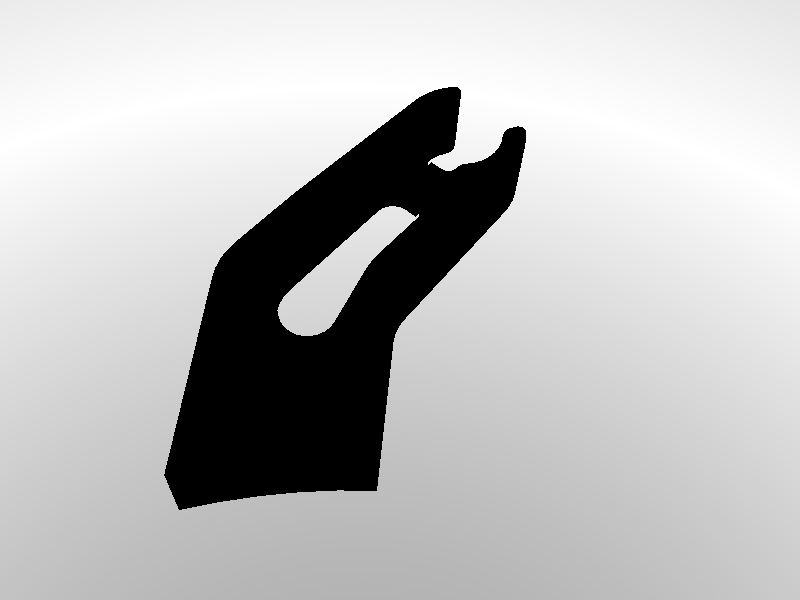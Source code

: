     // Persistence of Vision Ray Tracer Scene Description File
    // for FreeCAD (http://www.freecadweb.org)

    #version 3.6;

    #include "colors.inc"
    #include "metals.inc"
    #include "rad_def.inc"

    global_settings {
        radiosity {
            Rad_Settings(Radiosity_Normal,off,off)
        }
    }

    #default {finish{ambient 0}}

    sky_sphere {
        pigment {
            gradient y
            color_map {
                [0.0  color LightGray]
                [0.3  color White]
                [0.7  color LightGray]
            }
        }
    }

    // Standard finish
    #declare StdFinish = finish { crand 0.01 diffuse 0.8 };

// declares position and view direction

// Generated by FreeCAD (http://www.freecadweb.org/)
#declare cam_location =  <77.3777,167.425,-120.382>;
#declare cam_look_at  = <13.9361,6.92717,-36.4044>;
#declare cam_sky      = <-0.556112,0.547151,0.625592>;
#declare cam_angle    = 45; 
camera {
  location  cam_location
  look_at   cam_look_at
  sky       cam_sky
  angle     cam_angle 
  right x*800/600
}
// Written by FreeCAD http://www.freecadweb.org/
// face number1 +++++++++++++++++++++++++++++++++++++++++++++++++++++++++++++++++++++
#declare Pov_Body1 = mesh2{
  vertex_vectors {
    4,
    <-15,0,-36.1034>,
    <-15,16,-36.1034>,
    <-15,16,-52.3034>,
    <-15,0,-52.3034>,
  }
  normal_vectors {
    4,
    <-1,-0,-0>,
    <-1,-0,-0>,
    <-1,-0,-0>,
    <-1,-0,-0>,
  }
  face_indices {
    2,
    <0,1,3>,
    <1,2,3>,
  }
} // end of Face1

// face number2 +++++++++++++++++++++++++++++++++++++++++++++++++++++++++++++++++++++
#declare Pov_Body2 = mesh2{
  vertex_vectors {
    4,
    <-15,0,-36.1034>,
    <-15,16,-36.1034>,
    <-13.4881,16,0.576563>,
    <-13.4881,0,0.576563>,
  }
  normal_vectors {
    4,
    <-0.999152,0,0.0411831>,
    <-0.999152,0,0.0411831>,
    <-0.999152,0,0.0411831>,
    <-0.999152,0,0.0411831>,
  }
  face_indices {
    2,
    <3,1,0>,
    <3,2,1>,
  }
} // end of Face2

// face number3 +++++++++++++++++++++++++++++++++++++++++++++++++++++++++++++++++++++
#declare Pov_Body3 = mesh2{
  vertex_vectors {
    12,
    <-9.88898,0,9.38451>,
    <-9.88898,16,9.38451>,
    <-11.0866,16,7.85817>,
    <-12.0617,16,6.18092>,
    <-12.7956,16,4.38498>,
    <-13.2741,16,2.50482>,
    <-13.4881,16,0.576563>,
    <-13.4881,0,0.576563>,
    <-11.0866,0,7.85817>,
    <-12.0617,0,6.18092>,
    <-12.7956,0,4.38498>,
    <-13.2741,0,2.50482>,
  }
  normal_vectors {
    12,
    <-0.74207,-0,0.670322>,
    <-0.74207,-0,0.670322>,
    <-0.827614,-0,0.561298>,
    <-0.897264,-0,0.441495>,
    <-0.949683,-0,0.313213>,
    <-0.983864,-0,0.178916>,
    <-0.999152,-0,0.0411831>,
    <-0.999152,-0,0.0411831>,
    <-0.827614,-0,0.561298>,
    <-0.897264,-0,0.441495>,
    <-0.949683,-0,0.313213>,
    <-0.983864,-0,0.178916>,
  }
  face_indices {
    10,
    <0,1,8>,
    <1,2,8>,
    <2,3,9>,
    <8,2,9>,
    <3,4,10>,
    <9,3,10>,
    <4,5,11>,
    <10,4,11>,
    <5,6,7>,
    <11,5,7>,
  }
} // end of Face3

// face number4 +++++++++++++++++++++++++++++++++++++++++++++++++++++++++++++++++++++
#declare Pov_Body4 = mesh2{
  vertex_vectors {
    18,
    <-7.47684,0,9.12903>,
    <-7.47684,16,9.12903>,
    <-7.68761,16,9.41134>,
    <-7.95841,16,9.63671>,
    <-8.27431,16,9.79269>,
    <-8.61789,16,9.87069>,
    <-8.97017,16,9.86639>,
    <-9.31174,16,9.78005>,
    <-9.62375,16,9.61641>,
    <-9.88898,16,9.38451>,
    <-9.88898,0,9.38451>,
    <-7.68761,0,9.41134>,
    <-7.95841,0,9.63671>,
    <-8.27431,0,9.79269>,
    <-8.61789,0,9.87069>,
    <-8.97017,0,9.86639>,
    <-9.31174,0,9.78005>,
    <-9.62375,0,9.61641>,
  }
  normal_vectors {
    18,
    <0.866025,-0,0.5>,
    <0.866025,-0,0.5>,
    <0.725513,-0,0.688209>,
    <0.544976,-0,0.838452>,
    <0.334374,-0,0.942441>,
    <0.105327,-0,0.994438>,
    <-0.129532,-0,0.991575>,
    <-0.357244,-0,0.934011>,
    <-0.565248,-0,0.824921>,
    <-0.74207,-0,0.670322>,
    <-0.74207,-0,0.670322>,
    <0.725513,-0,0.688209>,
    <0.544976,-0,0.838452>,
    <0.334374,-0,0.942441>,
    <0.105327,-0,0.994438>,
    <-0.129532,-0,0.991575>,
    <-0.357244,-0,0.934011>,
    <-0.565248,-0,0.824921>,
  }
  face_indices {
    16,
    <0,1,11>,
    <1,2,11>,
    <2,3,12>,
    <11,2,12>,
    <3,4,13>,
    <12,3,13>,
    <4,5,14>,
    <13,4,14>,
    <5,6,15>,
    <6,7,15>,
    <14,5,15>,
    <15,7,16>,
    <7,8,17>,
    <8,9,17>,
    <16,7,17>,
    <17,9,10>,
  }
} // end of Face4

// face number5 +++++++++++++++++++++++++++++++++++++++++++++++++++++++++++++++++++++
#declare Pov_Body5 = mesh2{
  vertex_vectors {
    4,
    <-7.47684,0,9.12903>,
    <-7.47684,16,9.12903>,
    <-6.90192,16,8.13325>,
    <-6.90192,0,8.13325>,
  }
  normal_vectors {
    4,
    <0.866025,0,0.5>,
    <0.866025,0,0.5>,
    <0.866025,0,0.5>,
    <0.866025,0,0.5>,
  }
  face_indices {
    2,
    <3,1,0>,
    <3,2,1>,
  }
} // end of Face5

// face number6 +++++++++++++++++++++++++++++++++++++++++++++++++++++++++++++++++++++
#declare Pov_Body6 = mesh2{
  vertex_vectors {
    12,
    <-7,0,4.97494>,
    <-7,16,4.97494>,
    <-6.69638,16,5.56568>,
    <-6.53018,16,6.20876>,
    <-6.50957,16,6.87265>,
    <-6.63554,16,7.5248>,
    <-6.90192,16,8.13325>,
    <-6.90192,0,8.13325>,
    <-6.69638,0,5.56568>,
    <-6.53018,0,6.20876>,
    <-6.50957,0,6.87265>,
    <-6.63554,0,7.5248>,
  }
  normal_vectors {
    12,
    <0.833333,-0,-0.552771>,
    <0.833333,-0,-0.552771>,
    <0.934541,-0,-0.355855>,
    <0.989939,-0,-0.141495>,
    <0.996811,-0,0.0798>,
    <0.95482,-0,0.297184>,
    <0.866025,-0,0.5>,
    <0.866025,-0,0.5>,
    <0.934541,-0,-0.355855>,
    <0.989939,-0,-0.141495>,
    <0.996811,-0,0.0798>,
    <0.95482,-0,0.297184>,
  }
  face_indices {
    10,
    <0,1,8>,
    <1,2,8>,
    <2,3,9>,
    <8,2,9>,
    <3,4,10>,
    <9,3,10>,
    <4,5,11>,
    <10,4,11>,
    <5,6,7>,
    <11,5,7>,
  }
} // end of Face6

// face number7 +++++++++++++++++++++++++++++++++++++++++++++++++++++++++++++++++++++
#declare Pov_Body7 = mesh2{
  vertex_vectors {
    16,
    <-7,0,4.97494>,
    <-7,16,4.97494>,
    <-7.81421,16,3.44585>,
    <-8.32038,16,1.7891>,
    <-8.49976,16,0.0660629>,
    <-8.34569,16,-1.65942>,
    <-7.8639,16,-3.32343>,
    <-7.07223,16,-4.8643>,
    <-6,16,-6.22495>,
    <-6,0,-6.22495>,
    <-7.81421,0,3.44585>,
    <-8.32038,0,1.7891>,
    <-8.49976,0,0.0660629>,
    <-8.34569,0,-1.65942>,
    <-7.8639,0,-3.32343>,
    <-7.07223,0,-4.8643>,
  }
  normal_vectors {
    16,
    <0.833333,0,-0.552771>,
    <0.833333,0,-0.552771>,
    <0.923801,0,-0.382873>,
    <0.980042,0,-0.198789>,
    <0.999973,0,-0.00734032>,
    <0.982855,-0,0.18438>,
    <0.929322,-0,0.36927>,
    <0.841358,-0,0.540478>,
    <0.722222,-0,0.691661>,
    <0.722222,-0,0.691661>,
    <0.923801,0,-0.382873>,
    <0.980042,0,-0.198789>,
    <0.999973,0,-0.00734032>,
    <0.982855,-0,0.18438>,
    <0.929322,-0,0.36927>,
    <0.841358,-0,0.540478>,
  }
  face_indices {
    14,
    <10,1,0>,
    <10,2,1>,
    <11,3,2>,
    <11,2,10>,
    <12,4,3>,
    <12,3,11>,
    <13,5,4>,
    <13,4,12>,
    <14,6,5>,
    <14,5,13>,
    <15,7,6>,
    <15,6,14>,
    <9,8,7>,
    <9,7,15>,
  }
} // end of Face7

// face number8 +++++++++++++++++++++++++++++++++++++++++++++++++++++++++++++++++++++
#declare Pov_Body8 = mesh2{
  vertex_vectors {
    10,
    <-5.16667,0,-8.29993>,
    <-5.16667,16,-8.29993>,
    <-5.22119,16,-7.73057>,
    <-5.38278,16,-7.1819>,
    <-5.64557,16,-6.67387>,
    <-6,16,-6.22495>,
    <-6,0,-6.22495>,
    <-5.22119,0,-7.73057>,
    <-5.38278,0,-7.1819>,
    <-5.64557,0,-6.67387>,
  }
  normal_vectors {
    10,
    <1,-0,-1.22736e-07>,
    <1,-0,-1.22736e-07>,
    <0.981825,-0,0.189788>,
    <0.927961,-0,0.372678>,
    <0.840365,-0,0.542021>,
    <0.722222,-0,0.691661>,
    <0.722222,-0,0.691661>,
    <0.981825,-0,0.189788>,
    <0.927961,-0,0.372678>,
    <0.840365,-0,0.542021>,
  }
  face_indices {
    8,
    <0,1,7>,
    <1,2,7>,
    <2,3,8>,
    <7,2,8>,
    <3,4,9>,
    <8,3,9>,
    <4,5,6>,
    <9,4,6>,
  }
} // end of Face8

// face number9 +++++++++++++++++++++++++++++++++++++++++++++++++++++++++++++++++++++
#declare Pov_Body9 = mesh2{
  vertex_vectors {
    4,
    <-5.16667,0,-8.29993>,
    <-5.16667,16,-8.29993>,
    <-5.16667,16,-8.79993>,
    <-5.16667,0,-8.79993>,
  }
  normal_vectors {
    4,
    <1,0,0>,
    <1,0,0>,
    <1,0,0>,
    <1,0,0>,
  }
  face_indices {
    2,
    <3,1,0>,
    <3,2,1>,
  }
} // end of Face9

// face number10 +++++++++++++++++++++++++++++++++++++++++++++++++++++++++++++++++++++
#declare Pov_Body10 = mesh2{
  vertex_vectors {
    16,
    <-5.16667,0,-8.79993>,
    <-5.16667,16,-8.79993>,
    <-5.11652,16,-9.24498>,
    <-4.9686,16,-9.6677>,
    <-4.73033,16,-10.0469>,
    <-4.41365,16,-10.3636>,
    <-4.03443,16,-10.6019>,
    <-3.61171,16,-10.7498>,
    <-3.16667,16,-10.7999>,
    <-3.16667,0,-10.7999>,
    <-5.11652,0,-9.24498>,
    <-4.9686,0,-9.6677>,
    <-4.73033,0,-10.0469>,
    <-4.41365,0,-10.3636>,
    <-4.03443,0,-10.6019>,
    <-3.61171,0,-10.7498>,
  }
  normal_vectors {
    16,
    <1,-0,1.84103e-07>,
    <1,-0,1.84103e-07>,
    <0.974928,-0,0.222521>,
    <0.900969,-0,0.433884>,
    <0.781832,-0,0.62349>,
    <0.62349,-0,0.781831>,
    <0.433884,-0,0.900969>,
    <0.222521,-0,0.974928>,
    <3.97364e-08,-0,1>,
    <3.97364e-08,-0,1>,
    <0.974928,-0,0.222521>,
    <0.900969,-0,0.433884>,
    <0.781832,-0,0.62349>,
    <0.62349,-0,0.781831>,
    <0.433884,-0,0.900969>,
    <0.222521,-0,0.974928>,
  }
  face_indices {
    14,
    <10,1,0>,
    <10,2,1>,
    <11,3,2>,
    <11,2,10>,
    <12,4,3>,
    <12,5,4>,
    <12,3,11>,
    <13,5,12>,
    <14,6,5>,
    <14,5,13>,
    <15,7,6>,
    <15,8,7>,
    <15,6,14>,
    <9,8,15>,
  }
} // end of Face10

// face number11 +++++++++++++++++++++++++++++++++++++++++++++++++++++++++++++++++++++
#declare Pov_Body11 = mesh2{
  vertex_vectors {
    4,
    <-3.16667,0,-10.7999>,
    <-3.16667,16,-10.7999>,
    <-0.4,16,-10.7999>,
    <-0.4,0,-10.7999>,
  }
  normal_vectors {
    4,
    <-0,0,1>,
    <-0,0,1>,
    <-0,0,1>,
    <-0,0,1>,
  }
  face_indices {
    2,
    <0,2,1>,
    <3,2,0>,
  }
} // end of Face11

// face number12 +++++++++++++++++++++++++++++++++++++++++++++++++++++++++++++++++++++
#declare Pov_Body12 = mesh2{
  vertex_vectors {
    4,
    <-0.4,0,-10.7999>,
    <-0.4,16,-10.7999>,
    <-0.4,16,-13.7999>,
    <-0.4,0,-13.7999>,
  }
  normal_vectors {
    4,
    <1,0,0>,
    <1,0,0>,
    <1,0,0>,
    <1,0,0>,
  }
  face_indices {
    2,
    <3,1,0>,
    <3,2,1>,
  }
} // end of Face12

// face number13 +++++++++++++++++++++++++++++++++++++++++++++++++++++++++++++++++++++
#declare Pov_Body13 = mesh2{
  vertex_vectors {
    4,
    <-3.16667,0,-13.7999>,
    <-3.16667,16,-13.7999>,
    <-0.4,16,-13.7999>,
    <-0.4,0,-13.7999>,
  }
  normal_vectors {
    4,
    <0,-0,-1>,
    <0,-0,-1>,
    <0,-0,-1>,
    <0,-0,-1>,
  }
  face_indices {
    2,
    <1,2,0>,
    <0,2,3>,
  }
} // end of Face13

// face number14 +++++++++++++++++++++++++++++++++++++++++++++++++++++++++++++++++++++
#declare Pov_Body14 = mesh2{
  vertex_vectors {
    16,
    <-3.16667,0,-13.7999>,
    <-3.16667,16,-13.7999>,
    <-4.13092,16,-13.9086>,
    <-5.04683,16,-14.2291>,
    <-5.86846,16,-14.7453>,
    <-6.5546,16,-15.4315>,
    <-7.07087,16,-16.2531>,
    <-7.39135,16,-17.169>,
    <-7.5,16,-18.1333>,
    <-7.5,0,-18.1333>,
    <-4.13092,0,-13.9086>,
    <-5.04683,0,-14.2291>,
    <-5.86846,0,-14.7453>,
    <-6.5546,0,-15.4315>,
    <-7.07087,0,-16.2531>,
    <-7.39135,0,-17.169>,
  }
  normal_vectors {
    16,
    <1.83399e-08,0,-1>,
    <1.83399e-08,0,-1>,
    <0.222521,0,-0.974928>,
    <0.433884,0,-0.900969>,
    <0.62349,0,-0.781831>,
    <0.781832,0,-0.62349>,
    <0.900969,0,-0.433884>,
    <0.974928,0,-0.222521>,
    <1,-0,1.16113e-08>,
    <1,-0,1.16113e-08>,
    <0.222521,0,-0.974928>,
    <0.433884,0,-0.900969>,
    <0.62349,0,-0.781831>,
    <0.781832,0,-0.62349>,
    <0.900969,0,-0.433884>,
    <0.974928,0,-0.222521>,
  }
  face_indices {
    14,
    <10,1,0>,
    <10,2,1>,
    <11,3,2>,
    <11,2,10>,
    <12,4,3>,
    <12,3,11>,
    <13,5,4>,
    <13,4,12>,
    <14,6,5>,
    <14,5,13>,
    <15,7,6>,
    <15,6,14>,
    <9,8,7>,
    <9,7,15>,
  }
} // end of Face14

// face number15 +++++++++++++++++++++++++++++++++++++++++++++++++++++++++++++++++++++
#declare Pov_Body15 = mesh2{
  vertex_vectors {
    4,
    <-7.5,0,-18.1333>,
    <-7.5,16,-18.1333>,
    <-7.5,16,-46.09>,
    <-7.5,0,-46.09>,
  }
  normal_vectors {
    4,
    <1,0,0>,
    <1,0,0>,
    <1,0,0>,
    <1,0,0>,
  }
  face_indices {
    2,
    <3,1,0>,
    <3,2,1>,
  }
} // end of Face15

// face number16 +++++++++++++++++++++++++++++++++++++++++++++++++++++++++++++++++++++
#declare Pov_Body16 = mesh2{
  vertex_vectors {
    12,
    <-7.5,0,-46.09>,
    <-7.5,16,-46.09>,
    <-7.31963,16,-47.9808>,
    <-6.78503,16,-49.8033>,
    <-5.91548,16,-51.4919>,
    <-4.74235,16,-52.9856>,
    <-3.30796,16,-54.2305>,
    <-3.30796,0,-54.2305>,
    <-7.31963,0,-47.9808>,
    <-6.78503,0,-49.8033>,
    <-5.91548,0,-51.4919>,
    <-4.74235,0,-52.9856>,
  }
  normal_vectors {
    12,
    <1,0,-9.01796e-09>,
    <1,0,-9.01796e-09>,
    <0.981963,-0,0.189073>,
    <0.928503,-0,0.371325>,
    <0.841548,-0,0.540182>,
    <0.724235,-0,0.689553>,
    <0.580796,-0,0.814049>,
    <0.580796,-0,0.814049>,
    <0.981963,-0,0.189073>,
    <0.928503,-0,0.371325>,
    <0.841548,-0,0.540182>,
    <0.724235,-0,0.689553>,
  }
  face_indices {
    10,
    <8,1,0>,
    <8,2,1>,
    <9,3,2>,
    <9,2,8>,
    <10,4,3>,
    <10,3,9>,
    <11,5,4>,
    <11,4,10>,
    <7,6,5>,
    <7,5,11>,
  }
} // end of Face16

// face number17 +++++++++++++++++++++++++++++++++++++++++++++++++++++++++++++++++++++
#declare Pov_Body17 = mesh2{
  vertex_vectors {
    4,
    <-3.30796,0,-54.2305>,
    <-3.30796,16,-54.2305>,
    <3.10866,16,-58.8086>,
    <3.10866,0,-58.8086>,
  }
  normal_vectors {
    4,
    <0.580796,0,0.814049>,
    <0.580796,0,0.814049>,
    <0.580796,0,0.814049>,
    <0.580796,0,0.814049>,
  }
  face_indices {
    2,
    <3,1,0>,
    <3,2,1>,
  }
} // end of Face17

// face number18 +++++++++++++++++++++++++++++++++++++++++++++++++++++++++++++++++++++
#declare Pov_Body18 = mesh2{
  vertex_vectors {
    22,
    <3.10866,0,-58.8086>,
    <3.10866,16,-58.8086>,
    <4.29575,16,-59.4519>,
    <5.60381,16,-59.7867>,
    <6.95401,16,-59.7926>,
    <8.26498,16,-59.4695>,
    <9.45771,16,-58.8366>,
    <10.4603,16,-57.9323>,
    <11.2124,16,-56.8109>,
    <11.6686,16,-55.5401>,
    <11.8014,16,-54.1964>,
    <11.6028,16,-52.8609>,
    <11.6028,0,-52.8609>,
    <4.29575,0,-59.4519>,
    <5.60381,0,-59.7867>,
    <6.95401,0,-59.7926>,
    <8.26498,0,-59.4695>,
    <9.45771,0,-58.8366>,
    <10.4603,0,-57.9323>,
    <11.2124,0,-56.8109>,
    <11.6686,0,-55.5401>,
    <11.8014,0,-54.1964>,
  }
  normal_vectors {
    22,
    <0.580796,-0,0.814049>,
    <0.580796,-0,0.814049>,
    <0.364962,-0,0.931022>,
    <0.127133,-0,0.991886>,
    <-0.118358,0,0.992971>,
    <-0.356717,0,0.934213>,
    <-0.573576,0,0.819152>,
    <-0.755868,0,0.654723>,
    <-0.892606,0,0.450837>,
    <-0.97555,0,0.219779>,
    <-0.999699,0,-0.0245236>,
    <-0.9636,0,-0.267349>,
    <-0.9636,0,-0.267349>,
    <0.364962,-0,0.931022>,
    <0.127133,-0,0.991886>,
    <-0.118358,0,0.992971>,
    <-0.356717,0,0.934213>,
    <-0.573576,0,0.819152>,
    <-0.755868,0,0.654723>,
    <-0.892606,0,0.450837>,
    <-0.97555,0,0.219779>,
    <-0.999699,0,-0.0245236>,
  }
  face_indices {
    20,
    <0,2,1>,
    <13,2,0>,
    <14,3,2>,
    <14,2,13>,
    <15,4,3>,
    <15,5,4>,
    <15,3,14>,
    <16,6,5>,
    <16,5,15>,
    <17,7,6>,
    <17,6,16>,
    <18,7,17>,
    <19,8,7>,
    <19,9,8>,
    <19,7,18>,
    <20,9,19>,
    <21,10,9>,
    <21,11,10>,
    <21,9,20>,
    <12,11,21>,
  }
} // end of Face18

// face number19 +++++++++++++++++++++++++++++++++++++++++++++++++++++++++++++++++++++
#declare Pov_Body19 = mesh2{
  vertex_vectors {
    4,
    <8.13669,0,-40.3679>,
    <8.13669,16,-40.3679>,
    <11.6028,16,-52.8609>,
    <11.6028,0,-52.8609>,
  }
  normal_vectors {
    4,
    <-0.9636,-0,-0.267349>,
    <-0.9636,-0,-0.267349>,
    <-0.9636,-0,-0.267349>,
    <-0.9636,-0,-0.267349>,
  }
  face_indices {
    2,
    <0,1,3>,
    <1,2,3>,
  }
} // end of Face19

// face number20 +++++++++++++++++++++++++++++++++++++++++++++++++++++++++++++++++++++
#declare Pov_Body20 = mesh2{
  vertex_vectors {
    8,
    <7.5,0,-35.6916>,
    <7.5,16,-35.6916>,
    <7.57113,16,-37.2674>,
    <7.78394,16,-38.8304>,
    <8.13669,16,-40.3679>,
    <8.13669,0,-40.3679>,
    <7.57113,0,-37.2674>,
    <7.78394,0,-38.8304>,
  }
  normal_vectors {
    8,
    <-1,0,-8.80313e-08>,
    <-1,0,-8.80313e-08>,
    <-0.995934,0,-0.0900911>,
    <-0.983767,0,-0.17945>,
    <-0.9636,0,-0.267349>,
    <-0.9636,0,-0.267349>,
    <-0.995934,0,-0.0900911>,
    <-0.983767,0,-0.17945>,
  }
  face_indices {
    6,
    <0,1,6>,
    <1,2,6>,
    <2,3,7>,
    <6,2,7>,
    <3,4,5>,
    <7,3,5>,
  }
} // end of Face20

// face number21 +++++++++++++++++++++++++++++++++++++++++++++++++++++++++++++++++++++
#declare Pov_Body21 = mesh2{
  vertex_vectors {
    4,
    <7.5,0,-35.6916>,
    <7.5,16,-35.6916>,
    <7.5,16,-18.1333>,
    <7.5,0,-18.1333>,
  }
  normal_vectors {
    4,
    <-1,0,0>,
    <-1,0,0>,
    <-1,0,0>,
    <-1,0,0>,
  }
  face_indices {
    2,
    <3,1,0>,
    <3,2,1>,
  }
} // end of Face21

// face number22 +++++++++++++++++++++++++++++++++++++++++++++++++++++++++++++++++++++
#declare Pov_Body22 = mesh2{
  vertex_vectors {
    16,
    <7.5,0,-18.1333>,
    <7.5,16,-18.1333>,
    <7.39135,16,-17.169>,
    <7.07087,16,-16.2531>,
    <6.5546,16,-15.4315>,
    <5.86846,16,-14.7453>,
    <5.04683,16,-14.2291>,
    <4.13092,16,-13.9086>,
    <3.16667,16,-13.7999>,
    <3.16667,0,-13.7999>,
    <7.39135,0,-17.169>,
    <7.07087,0,-16.2531>,
    <6.5546,0,-15.4315>,
    <5.86846,0,-14.7453>,
    <5.04683,0,-14.2291>,
    <4.13092,0,-13.9086>,
  }
  normal_vectors {
    16,
    <-1,0,1.16113e-08>,
    <-1,0,1.16113e-08>,
    <-0.974928,0,-0.222521>,
    <-0.900969,0,-0.433884>,
    <-0.781832,0,-0.62349>,
    <-0.62349,0,-0.781831>,
    <-0.433884,0,-0.900969>,
    <-0.222521,0,-0.974928>,
    <-1.83399e-08,0,-1>,
    <-1.83399e-08,0,-1>,
    <-0.974928,0,-0.222521>,
    <-0.900969,0,-0.433884>,
    <-0.781832,0,-0.62349>,
    <-0.62349,0,-0.781831>,
    <-0.433884,0,-0.900969>,
    <-0.222521,0,-0.974928>,
  }
  face_indices {
    14,
    <10,1,0>,
    <10,2,1>,
    <11,3,2>,
    <11,2,10>,
    <12,4,3>,
    <12,3,11>,
    <13,5,4>,
    <13,4,12>,
    <14,6,5>,
    <14,5,13>,
    <15,7,6>,
    <15,6,14>,
    <9,8,7>,
    <9,7,15>,
  }
} // end of Face22

// face number23 +++++++++++++++++++++++++++++++++++++++++++++++++++++++++++++++++++++
#declare Pov_Body23 = mesh2{
  vertex_vectors {
    4,
    <0.4,0,-13.7999>,
    <0.4,16,-13.7999>,
    <3.16667,16,-13.7999>,
    <3.16667,0,-13.7999>,
  }
  normal_vectors {
    4,
    <0,-0,-1>,
    <0,-0,-1>,
    <0,-0,-1>,
    <0,-0,-1>,
  }
  face_indices {
    2,
    <1,2,0>,
    <0,2,3>,
  }
} // end of Face23

// face number24 +++++++++++++++++++++++++++++++++++++++++++++++++++++++++++++++++++++
#declare Pov_Body24 = mesh2{
  vertex_vectors {
    4,
    <0.4,0,-10.7999>,
    <0.4,16,-10.7999>,
    <0.4,16,-13.7999>,
    <0.4,0,-13.7999>,
  }
  normal_vectors {
    4,
    <-1,-0,-0>,
    <-1,-0,-0>,
    <-1,-0,-0>,
    <-1,-0,-0>,
  }
  face_indices {
    2,
    <0,1,3>,
    <1,2,3>,
  }
} // end of Face24

// face number25 +++++++++++++++++++++++++++++++++++++++++++++++++++++++++++++++++++++
#declare Pov_Body25 = mesh2{
  vertex_vectors {
    4,
    <0.4,0,-10.7999>,
    <0.4,16,-10.7999>,
    <3.16667,16,-10.7999>,
    <3.16667,0,-10.7999>,
  }
  normal_vectors {
    4,
    <-0,0,1>,
    <-0,0,1>,
    <-0,0,1>,
    <-0,0,1>,
  }
  face_indices {
    2,
    <0,2,1>,
    <3,2,0>,
  }
} // end of Face25

// face number26 +++++++++++++++++++++++++++++++++++++++++++++++++++++++++++++++++++++
#declare Pov_Body26 = mesh2{
  vertex_vectors {
    16,
    <3.16667,0,-10.7999>,
    <3.16667,16,-10.7999>,
    <3.61171,16,-10.7498>,
    <4.03443,16,-10.6019>,
    <4.41365,16,-10.3636>,
    <4.73033,16,-10.0469>,
    <4.9686,16,-9.6677>,
    <5.11652,16,-9.24498>,
    <5.16667,16,-8.79993>,
    <5.16667,0,-8.79993>,
    <3.61171,0,-10.7498>,
    <4.03443,0,-10.6019>,
    <4.41365,0,-10.3636>,
    <4.73033,0,-10.0469>,
    <4.9686,0,-9.6677>,
    <5.11652,0,-9.24498>,
  }
  normal_vectors {
    16,
    <-3.97364e-08,0,1>,
    <-3.97364e-08,0,1>,
    <-0.222521,0,0.974928>,
    <-0.433884,0,0.900969>,
    <-0.62349,0,0.781831>,
    <-0.781832,0,0.62349>,
    <-0.900969,0,0.433884>,
    <-0.974928,0,0.222521>,
    <-1,0,1.84103e-07>,
    <-1,0,1.84103e-07>,
    <-0.222521,0,0.974928>,
    <-0.433884,0,0.900969>,
    <-0.62349,0,0.781831>,
    <-0.781832,0,0.62349>,
    <-0.900969,0,0.433884>,
    <-0.974928,0,0.222521>,
  }
  face_indices {
    14,
    <10,1,0>,
    <10,2,1>,
    <11,3,2>,
    <11,2,10>,
    <12,4,3>,
    <12,5,4>,
    <12,3,11>,
    <13,5,12>,
    <14,6,5>,
    <14,5,13>,
    <15,7,6>,
    <15,8,7>,
    <15,6,14>,
    <9,8,15>,
  }
} // end of Face26

// face number27 +++++++++++++++++++++++++++++++++++++++++++++++++++++++++++++++++++++
#declare Pov_Body27 = mesh2{
  vertex_vectors {
    4,
    <5.16667,0,-8.29993>,
    <5.16667,16,-8.29993>,
    <5.16667,16,-8.79993>,
    <5.16667,0,-8.79993>,
  }
  normal_vectors {
    4,
    <-1,-0,-0>,
    <-1,-0,-0>,
    <-1,-0,-0>,
    <-1,-0,-0>,
  }
  face_indices {
    2,
    <0,1,3>,
    <1,2,3>,
  }
} // end of Face27

// face number28 +++++++++++++++++++++++++++++++++++++++++++++++++++++++++++++++++++++
#declare Pov_Body28 = mesh2{
  vertex_vectors {
    10,
    <6,0,-6.22495>,
    <6,16,-6.22495>,
    <5.64557,16,-6.67387>,
    <5.38278,16,-7.1819>,
    <5.22119,16,-7.73057>,
    <5.16667,16,-8.29993>,
    <5.16667,0,-8.29993>,
    <5.64557,0,-6.67387>,
    <5.38278,0,-7.1819>,
    <5.22119,0,-7.73057>,
  }
  normal_vectors {
    10,
    <-0.722222,-0,0.691661>,
    <-0.722222,-0,0.691661>,
    <-0.840365,-0,0.542021>,
    <-0.927961,-0,0.372678>,
    <-0.981825,-0,0.189788>,
    <-1,0,-1.22736e-07>,
    <-1,0,-1.22736e-07>,
    <-0.840365,-0,0.542021>,
    <-0.927961,-0,0.372678>,
    <-0.981825,-0,0.189788>,
  }
  face_indices {
    8,
    <0,1,7>,
    <1,2,7>,
    <2,3,8>,
    <7,2,8>,
    <3,4,9>,
    <8,3,9>,
    <4,5,6>,
    <9,4,6>,
  }
} // end of Face28

// face number29 +++++++++++++++++++++++++++++++++++++++++++++++++++++++++++++++++++++
#declare Pov_Body29 = mesh2{
  vertex_vectors {
    16,
    <6,0,-6.22495>,
    <6,16,-6.22495>,
    <7.07223,16,-4.8643>,
    <7.8639,16,-3.32343>,
    <8.34569,16,-1.65942>,
    <8.49976,16,0.0660629>,
    <8.32038,16,1.7891>,
    <7.81421,16,3.44585>,
    <7,16,4.97494>,
    <7,0,4.97494>,
    <7.07223,0,-4.8643>,
    <7.8639,0,-3.32343>,
    <8.34569,0,-1.65942>,
    <8.49976,0,0.0660629>,
    <8.32038,0,1.7891>,
    <7.81421,0,3.44585>,
  }
  normal_vectors {
    16,
    <-0.722222,0,0.691661>,
    <-0.722222,0,0.691661>,
    <-0.841358,0,0.540478>,
    <-0.929322,0,0.36927>,
    <-0.982855,0,0.18438>,
    <-0.999973,0,-0.00734032>,
    <-0.980042,0,-0.198789>,
    <-0.923801,0,-0.382873>,
    <-0.833333,0,-0.552771>,
    <-0.833333,0,-0.552771>,
    <-0.841358,0,0.540478>,
    <-0.929322,0,0.36927>,
    <-0.982855,0,0.18438>,
    <-0.999973,0,-0.00734032>,
    <-0.980042,0,-0.198789>,
    <-0.923801,0,-0.382873>,
  }
  face_indices {
    14,
    <10,1,0>,
    <10,2,1>,
    <11,3,2>,
    <11,4,3>,
    <11,2,10>,
    <12,4,11>,
    <13,5,4>,
    <13,4,12>,
    <14,6,5>,
    <14,7,6>,
    <14,5,13>,
    <15,7,14>,
    <9,8,7>,
    <9,7,15>,
  }
} // end of Face29

// face number30 +++++++++++++++++++++++++++++++++++++++++++++++++++++++++++++++++++++
#declare Pov_Body30 = mesh2{
  vertex_vectors {
    12,
    <6.90192,0,8.13325>,
    <6.90192,16,8.13325>,
    <6.63554,16,7.5248>,
    <6.50957,16,6.87265>,
    <6.53018,16,6.20876>,
    <6.69638,16,5.56568>,
    <7,16,4.97494>,
    <7,0,4.97494>,
    <6.63554,0,7.5248>,
    <6.50957,0,6.87265>,
    <6.53018,0,6.20876>,
    <6.69638,0,5.56568>,
  }
  normal_vectors {
    12,
    <-0.866025,-0,0.5>,
    <-0.866025,-0,0.5>,
    <-0.95482,-0,0.297184>,
    <-0.996811,-0,0.0798>,
    <-0.989939,0,-0.141495>,
    <-0.934541,0,-0.355855>,
    <-0.833333,0,-0.552771>,
    <-0.833333,0,-0.552771>,
    <-0.95482,-0,0.297184>,
    <-0.996811,-0,0.0798>,
    <-0.989939,0,-0.141495>,
    <-0.934541,0,-0.355855>,
  }
  face_indices {
    10,
    <0,1,8>,
    <1,2,8>,
    <2,3,9>,
    <8,2,9>,
    <3,4,10>,
    <9,3,10>,
    <4,5,11>,
    <10,4,11>,
    <5,6,7>,
    <11,5,7>,
  }
} // end of Face30

// face number31 +++++++++++++++++++++++++++++++++++++++++++++++++++++++++++++++++++++
#declare Pov_Body31 = mesh2{
  vertex_vectors {
    4,
    <7.47684,0,9.12903>,
    <7.47684,16,9.12903>,
    <6.90192,16,8.13325>,
    <6.90192,0,8.13325>,
  }
  normal_vectors {
    4,
    <-0.866025,-0,0.5>,
    <-0.866025,-0,0.5>,
    <-0.866025,-0,0.5>,
    <-0.866025,-0,0.5>,
  }
  face_indices {
    2,
    <1,2,0>,
    <0,2,3>,
  }
} // end of Face31

// face number32 +++++++++++++++++++++++++++++++++++++++++++++++++++++++++++++++++++++
#declare Pov_Body32 = mesh2{
  vertex_vectors {
    18,
    <9.88898,0,9.38451>,
    <9.88898,16,9.38451>,
    <9.62375,16,9.61641>,
    <9.31174,16,9.78005>,
    <8.97017,16,9.86639>,
    <8.61789,16,9.87069>,
    <8.27431,16,9.79269>,
    <7.95841,16,9.63671>,
    <7.68761,16,9.41134>,
    <7.47684,16,9.12903>,
    <7.47684,0,9.12903>,
    <9.62375,0,9.61641>,
    <9.31174,0,9.78005>,
    <8.97017,0,9.86639>,
    <8.61789,0,9.87069>,
    <8.27431,0,9.79269>,
    <7.95841,0,9.63671>,
    <7.68761,0,9.41134>,
  }
  normal_vectors {
    18,
    <0.74207,-0,0.670322>,
    <0.74207,-0,0.670322>,
    <0.565248,-0,0.824921>,
    <0.357244,-0,0.934011>,
    <0.129532,-0,0.991575>,
    <-0.105327,-0,0.994438>,
    <-0.334374,-0,0.942441>,
    <-0.544976,-0,0.838452>,
    <-0.725513,-0,0.688209>,
    <-0.866025,-0,0.5>,
    <-0.866025,-0,0.5>,
    <0.565248,-0,0.824921>,
    <0.357244,-0,0.934011>,
    <0.129532,-0,0.991575>,
    <-0.105327,-0,0.994438>,
    <-0.334374,-0,0.942441>,
    <-0.544976,-0,0.838452>,
    <-0.725513,-0,0.688209>,
  }
  face_indices {
    16,
    <0,1,11>,
    <1,2,11>,
    <2,3,12>,
    <11,2,12>,
    <3,4,13>,
    <12,3,13>,
    <4,5,14>,
    <13,4,14>,
    <5,6,15>,
    <14,5,15>,
    <6,7,16>,
    <7,8,16>,
    <15,6,16>,
    <16,8,17>,
    <8,9,10>,
    <17,8,10>,
  }
} // end of Face32

// face number33 +++++++++++++++++++++++++++++++++++++++++++++++++++++++++++++++++++++
#declare Pov_Body33 = mesh2{
  vertex_vectors {
    12,
    <13.4881,0,0.576563>,
    <13.4881,16,0.576563>,
    <13.2741,16,2.50482>,
    <12.7956,16,4.38498>,
    <12.0617,16,6.18092>,
    <11.0866,16,7.85817>,
    <9.88898,16,9.38451>,
    <9.88898,0,9.38451>,
    <13.2741,0,2.50482>,
    <12.7956,0,4.38498>,
    <12.0617,0,6.18092>,
    <11.0866,0,7.85817>,
  }
  normal_vectors {
    12,
    <0.999152,-0,0.0411831>,
    <0.999152,-0,0.0411831>,
    <0.983864,-0,0.178916>,
    <0.949683,-0,0.313213>,
    <0.897264,-0,0.441495>,
    <0.827614,-0,0.561298>,
    <0.74207,-0,0.670322>,
    <0.74207,-0,0.670322>,
    <0.983864,-0,0.178916>,
    <0.949683,-0,0.313213>,
    <0.897264,-0,0.441495>,
    <0.827614,-0,0.561298>,
  }
  face_indices {
    10,
    <0,1,8>,
    <1,2,8>,
    <2,3,9>,
    <8,2,9>,
    <3,4,10>,
    <9,3,10>,
    <4,5,11>,
    <10,4,11>,
    <5,6,7>,
    <11,5,7>,
  }
} // end of Face33

// face number34 +++++++++++++++++++++++++++++++++++++++++++++++++++++++++++++++++++++
#declare Pov_Body34 = mesh2{
  vertex_vectors {
    4,
    <15,0,-36.1034>,
    <15,16,-36.1034>,
    <13.4881,16,0.576563>,
    <13.4881,0,0.576563>,
  }
  normal_vectors {
    4,
    <0.999152,0,0.0411831>,
    <0.999152,0,0.0411831>,
    <0.999152,0,0.0411831>,
    <0.999152,0,0.0411831>,
  }
  face_indices {
    2,
    <0,1,3>,
    <1,2,3>,
  }
} // end of Face34

// face number35 +++++++++++++++++++++++++++++++++++++++++++++++++++++++++++++++++++++
#declare Pov_Body35 = mesh2{
  vertex_vectors {
    8,
    <15,0,-36.1034>,
    <15,16,-36.1034>,
    <15.2573,16,-37.9819>,
    <15.8646,16,-39.7781>,
    <16.8,16,-41.4273>,
    <16.8,0,-41.4273>,
    <15.2573,0,-37.9819>,
    <15.8646,0,-39.7781>,
  }
  normal_vectors {
    8,
    <0.999152,-0,0.0411832>,
    <0.999152,-0,0.0411832>,
    <0.973418,-0,0.229034>,
    <0.912691,-0,0.408651>,
    <0.819152,-0,0.573576>,
    <0.819152,-0,0.573576>,
    <0.973418,-0,0.229034>,
    <0.912691,-0,0.408651>,
  }
  face_indices {
    6,
    <6,1,0>,
    <6,2,1>,
    <7,3,2>,
    <7,4,3>,
    <7,2,6>,
    <5,4,7>,
  }
} // end of Face35

// face number36 +++++++++++++++++++++++++++++++++++++++++++++++++++++++++++++++++++++
#declare Pov_Body36 = mesh2{
  vertex_vectors {
    4,
    <35.0431,0,-67.4813>,
    <35.0431,16,-67.4813>,
    <16.8,16,-41.4273>,
    <16.8,0,-41.4273>,
  }
  normal_vectors {
    4,
    <0.819152,0,0.573576>,
    <0.819152,0,0.573576>,
    <0.819152,0,0.573576>,
    <0.819152,0,0.573576>,
  }
  face_indices {
    2,
    <0,1,3>,
    <1,2,3>,
  }
} // end of Face36

// face number37 +++++++++++++++++++++++++++++++++++++++++++++++++++++++++++++++++++++
#declare Pov_Body37 = mesh2{
  vertex_vectors {
    12,
    <35.0431,0,-67.4813>,
    <35.0431,16,-67.4813>,
    <29.6143,16,-72.1792>,
    <24.4475,16,-77.1638>,
    <19.5579,16,-82.4206>,
    <14.9597,16,-87.9341>,
    <10.6664,16,-93.6883>,
    <10.6664,0,-93.6883>,
    <29.6143,0,-72.1792>,
    <24.4475,0,-77.1638>,
    <19.5579,0,-82.4206>,
    <14.9597,0,-87.9341>,
  }
  normal_vectors {
    12,
    <0.633675,0,-0.773599>,
    <0.633675,0,-0.773599>,
    <0.674586,0,-0.738197>,
    <0.713521,0,-0.700633>,
    <0.750369,0,-0.661019>,
    <0.78502,0,-0.61947>,
    <0.817373,0,-0.576108>,
    <0.817373,0,-0.576108>,
    <0.674586,0,-0.738197>,
    <0.713521,0,-0.700633>,
    <0.750369,0,-0.661019>,
    <0.78502,0,-0.61947>,
  }
  face_indices {
    10,
    <0,2,1>,
    <8,2,0>,
    <9,3,2>,
    <9,2,8>,
    <10,4,3>,
    <10,5,4>,
    <10,3,9>,
    <11,5,10>,
    <7,6,5>,
    <7,5,11>,
  }
} // end of Face37

// face number38 +++++++++++++++++++++++++++++++++++++++++++++++++++++++++++++++++++++
#declare Pov_Body38 = mesh2{
  vertex_vectors {
    4,
    <10.6664,0,-93.6883>,
    <10.6664,16,-93.6883>,
    <-12.2873,16,-60.9071>,
    <-12.2873,0,-60.9071>,
  }
  normal_vectors {
    4,
    <-0.819152,-0,-0.573576>,
    <-0.819152,-0,-0.573576>,
    <-0.819152,-0,-0.573576>,
    <-0.819152,-0,-0.573576>,
  }
  face_indices {
    2,
    <3,1,0>,
    <3,2,1>,
  }
} // end of Face38

// face number39 +++++++++++++++++++++++++++++++++++++++++++++++++++++++++++++++++++++
#declare Pov_Body39 = mesh2{
  vertex_vectors {
    10,
    <-15,0,-52.3034>,
    <-15,16,-52.3034>,
    <-14.8254,16,-54.5853>,
    <-14.3058,16,-56.814>,
    <-13.4531,16,-58.9377>,
    <-12.2873,16,-60.9071>,
    <-12.2873,0,-60.9071>,
    <-14.8254,0,-54.5853>,
    <-14.3058,0,-56.814>,
    <-13.4531,0,-58.9377>,
  }
  normal_vectors {
    10,
    <-1,0,-1.26206e-07>,
    <-1,0,-1.26206e-07>,
    <-0.988362,0,-0.152123>,
    <-0.953717,0,-0.300706>,
    <-0.896873,0,-0.442289>,
    <-0.819152,0,-0.573576>,
    <-0.819152,0,-0.573576>,
    <-0.988362,0,-0.152123>,
    <-0.953717,0,-0.300706>,
    <-0.896873,0,-0.442289>,
  }
  face_indices {
    8,
    <1,2,0>,
    <0,2,7>,
    <2,3,8>,
    <7,2,8>,
    <3,4,9>,
    <8,3,9>,
    <4,5,6>,
    <9,4,6>,
  }
} // end of Face39

// face number40 +++++++++++++++++++++++++++++++++++++++++++++++++++++++++++++++++++++
#declare Pov_Body40 = mesh2{
  vertex_vectors {
    135,
    <-15,0,-36.1034>,
    <-15,0,-52.3034>,
    <-13.4881,0,0.576563>,
    <-9.88898,0,9.38451>,
    <-11.0866,0,7.85817>,
    <-12.0617,0,6.18092>,
    <-12.7956,0,4.38498>,
    <-13.2741,0,2.50482>,
    <-7.47684,0,9.12903>,
    <-7.68761,0,9.41134>,
    <-7.95841,0,9.63671>,
    <-8.27431,0,9.79269>,
    <-8.61789,0,9.87069>,
    <-8.97017,0,9.86639>,
    <-9.31174,0,9.78005>,
    <-9.62375,0,9.61641>,
    <-6.90192,0,8.13325>,
    <-7,0,4.97494>,
    <-6.69638,0,5.56568>,
    <-6.53018,0,6.20876>,
    <-6.50957,0,6.87265>,
    <-6.63554,0,7.5248>,
    <-7.81421,0,3.44585>,
    <-8.32038,0,1.7891>,
    <-8.49976,0,0.0660629>,
    <-8.34569,0,-1.65942>,
    <-7.8639,0,-3.32343>,
    <-7.07223,0,-4.8643>,
    <-6,0,-6.22495>,
    <-5.16667,0,-8.29993>,
    <-5.22119,0,-7.73057>,
    <-5.38278,0,-7.1819>,
    <-5.64557,0,-6.67387>,
    <-5.16667,0,-8.79993>,
    <-5.11652,0,-9.24498>,
    <-4.9686,0,-9.6677>,
    <-4.73033,0,-10.0469>,
    <-4.41365,0,-10.3636>,
    <-4.03443,0,-10.6019>,
    <-3.61171,0,-10.7498>,
    <-3.16667,0,-10.7999>,
    <-0.4,0,-10.7999>,
    <-0.4,0,-13.7999>,
    <-3.16667,0,-13.7999>,
    <-4.13092,0,-13.9086>,
    <-5.04683,0,-14.2291>,
    <-5.86846,0,-14.7453>,
    <-6.5546,0,-15.4315>,
    <-7.07087,0,-16.2531>,
    <-7.39135,0,-17.169>,
    <-7.5,0,-18.1333>,
    <-7.5,0,-46.09>,
    <-7.31963,0,-47.9808>,
    <-6.78503,0,-49.8033>,
    <-5.91548,0,-51.4919>,
    <-4.74235,0,-52.9856>,
    <-3.30796,0,-54.2305>,
    <3.10866,0,-58.8086>,
    <4.29575,0,-59.4519>,
    <5.60381,0,-59.7867>,
    <6.95401,0,-59.7926>,
    <8.26498,0,-59.4695>,
    <9.45771,0,-58.8366>,
    <10.4603,0,-57.9323>,
    <11.2124,0,-56.8109>,
    <11.6686,0,-55.5401>,
    <11.8014,0,-54.1964>,
    <11.6028,0,-52.8609>,
    <8.13669,0,-40.3679>,
    <7.5,0,-35.6916>,
    <7.57113,0,-37.2674>,
    <7.78394,0,-38.8304>,
    <7.5,0,-18.1333>,
    <7.39135,0,-17.169>,
    <7.07087,0,-16.2531>,
    <6.5546,0,-15.4315>,
    <5.86846,0,-14.7453>,
    <5.04683,0,-14.2291>,
    <4.13092,0,-13.9086>,
    <3.16667,0,-13.7999>,
    <0.4,0,-13.7999>,
    <0.4,0,-10.7999>,
    <3.16667,0,-10.7999>,
    <3.61171,0,-10.7498>,
    <4.03443,0,-10.6019>,
    <4.41365,0,-10.3636>,
    <4.73033,0,-10.0469>,
    <4.9686,0,-9.6677>,
    <5.11652,0,-9.24498>,
    <5.16667,0,-8.79993>,
    <5.16667,0,-8.29993>,
    <6,0,-6.22495>,
    <5.64557,0,-6.67387>,
    <5.38278,0,-7.1819>,
    <5.22119,0,-7.73057>,
    <7.07223,0,-4.8643>,
    <7.8639,0,-3.32343>,
    <8.34569,0,-1.65942>,
    <8.49976,0,0.0660629>,
    <8.32038,0,1.7891>,
    <7.81421,0,3.44585>,
    <7,0,4.97494>,
    <6.90192,0,8.13325>,
    <6.63554,0,7.5248>,
    <6.50957,0,6.87265>,
    <6.53018,0,6.20876>,
    <6.69638,0,5.56568>,
    <7.47684,0,9.12903>,
    <9.88898,0,9.38451>,
    <9.62375,0,9.61641>,
    <9.31174,0,9.78005>,
    <8.97017,0,9.86639>,
    <8.61789,0,9.87069>,
    <8.27431,0,9.79269>,
    <7.95841,0,9.63671>,
    <7.68761,0,9.41134>,
    <13.4881,0,0.576563>,
    <13.2741,0,2.50482>,
    <12.7956,0,4.38498>,
    <12.0617,0,6.18092>,
    <11.0866,0,7.85817>,
    <15,0,-36.1034>,
    <15.2573,0,-37.9819>,
    <15.8646,0,-39.7781>,
    <16.8,0,-41.4273>,
    <35.0431,0,-67.4813>,
    <29.6143,0,-72.1792>,
    <24.4475,0,-77.1638>,
    <19.5579,0,-82.4206>,
    <14.9597,0,-87.9341>,
    <10.6664,0,-93.6883>,
    <-12.2873,0,-60.9071>,
    <-14.8254,0,-54.5853>,
    <-14.3058,0,-56.814>,
    <-13.4531,0,-58.9377>,
  }
  normal_vectors {
    135,
    <0,-1,0>,
    <0,-1,0>,
    <0,-1,0>,
    <0,-1,0>,
    <0,-1,0>,
    <0,-1,0>,
    <0,-1,0>,
    <0,-1,0>,
    <0,-1,0>,
    <0,-1,0>,
    <0,-1,0>,
    <0,-1,0>,
    <0,-1,0>,
    <0,-1,0>,
    <0,-1,0>,
    <0,-1,0>,
    <0,-1,0>,
    <0,-1,0>,
    <0,-1,0>,
    <0,-1,0>,
    <0,-1,0>,
    <0,-1,0>,
    <0,-1,0>,
    <0,-1,0>,
    <0,-1,0>,
    <0,-1,0>,
    <0,-1,0>,
    <0,-1,0>,
    <0,-1,0>,
    <0,-1,0>,
    <0,-1,0>,
    <0,-1,0>,
    <0,-1,0>,
    <0,-1,0>,
    <0,-1,0>,
    <0,-1,0>,
    <0,-1,0>,
    <0,-1,0>,
    <0,-1,0>,
    <0,-1,0>,
    <0,-1,0>,
    <0,-1,0>,
    <0,-1,0>,
    <0,-1,0>,
    <0,-1,0>,
    <0,-1,0>,
    <0,-1,0>,
    <0,-1,0>,
    <0,-1,0>,
    <0,-1,0>,
    <0,-1,0>,
    <0,-1,0>,
    <0,-1,0>,
    <0,-1,0>,
    <0,-1,0>,
    <0,-1,0>,
    <0,-1,0>,
    <0,-1,0>,
    <0,-1,0>,
    <0,-1,0>,
    <0,-1,0>,
    <0,-1,0>,
    <0,-1,0>,
    <0,-1,0>,
    <0,-1,0>,
    <0,-1,0>,
    <0,-1,0>,
    <0,-1,0>,
    <0,-1,0>,
    <0,-1,0>,
    <0,-1,0>,
    <0,-1,0>,
    <0,-1,0>,
    <0,-1,0>,
    <0,-1,0>,
    <0,-1,0>,
    <0,-1,0>,
    <0,-1,0>,
    <0,-1,0>,
    <0,-1,0>,
    <0,-1,0>,
    <0,-1,0>,
    <0,-1,0>,
    <0,-1,0>,
    <0,-1,0>,
    <0,-1,0>,
    <0,-1,0>,
    <0,-1,0>,
    <0,-1,0>,
    <0,-1,0>,
    <0,-1,0>,
    <0,-1,0>,
    <0,-1,0>,
    <0,-1,0>,
    <0,-1,0>,
    <0,-1,0>,
    <0,-1,0>,
    <0,-1,0>,
    <0,-1,0>,
    <0,-1,0>,
    <0,-1,0>,
    <0,-1,0>,
    <0,-1,0>,
    <0,-1,0>,
    <0,-1,0>,
    <0,-1,0>,
    <0,-1,0>,
    <0,-1,0>,
    <0,-1,0>,
    <0,-1,0>,
    <0,-1,0>,
    <0,-1,0>,
    <0,-1,0>,
    <0,-1,0>,
    <0,-1,0>,
    <0,-1,0>,
    <0,-1,0>,
    <0,-1,0>,
    <0,-1,0>,
    <0,-1,0>,
    <0,-1,0>,
    <0,-1,0>,
    <0,-1,0>,
    <0,-1,0>,
    <0,-1,0>,
    <0,-1,0>,
    <0,-1,0>,
    <0,-1,0>,
    <0,-1,0>,
    <0,-1,0>,
    <0,-1,0>,
    <0,-1,0>,
    <0,-1,0>,
    <0,-1,0>,
    <0,-1,0>,
  }
  face_indices {
    133,
    <63,127,126>,
    <62,127,63>,
    <64,63,126>,
    <61,128,127>,
    <61,127,62>,
    <65,126,125>,
    <65,64,126>,
    <60,128,61>,
    <66,65,125>,
    <59,129,128>,
    <59,128,60>,
    <58,129,59>,
    <124,66,125>,
    <124,67,66>,
    <131,130,129>,
    <131,57,56>,
    <131,58,57>,
    <131,129,58>,
    <68,123,122>,
    <68,124,123>,
    <68,67,124>,
    <55,131,56>,
    <71,122,121>,
    <71,68,122>,
    <134,131,55>,
    <70,71,121>,
    <69,70,121>,
    <133,55,54>,
    <133,134,55>,
    <132,133,54>,
    <1,52,51>,
    <1,53,52>,
    <1,54,53>,
    <1,132,54>,
    <72,69,121>,
    <0,1,51>,
    <86,85,77>,
    <86,77,76>,
    <87,86,76>,
    <87,76,75>,
    <84,77,85>,
    <84,78,77>,
    <88,87,75>,
    <83,78,84>,
    <83,79,78>,
    <82,79,83>,
    <82,80,79>,
    <116,72,121>,
    <116,73,72>,
    <116,74,73>,
    <91,90,89>,
    <91,92,93>,
    <91,93,94>,
    <91,94,90>,
    <95,88,75>,
    <95,91,89>,
    <95,74,116>,
    <95,75,74>,
    <95,89,88>,
    <81,80,82>,
    <96,95,116>,
    <41,43,42>,
    <97,96,116>,
    <98,97,116>,
    <40,43,41>,
    <39,43,40>,
    <39,44,43>,
    <38,45,44>,
    <38,44,39>,
    <99,116,117>,
    <99,117,118>,
    <99,98,116>,
    <37,45,38>,
    <36,46,45>,
    <36,45,37>,
    <35,47,46>,
    <35,46,36>,
    <100,118,119>,
    <100,99,118>,
    <34,47,35>,
    <101,100,119>,
    <101,119,120>,
    <106,101,120>,
    <32,29,30>,
    <32,30,31>,
    <105,106,120>,
    <28,29,32>,
    <28,33,29>,
    <104,105,120>,
    <110,108,109>,
    <103,104,120>,
    <111,108,110>,
    <102,120,108>,
    <102,103,120>,
    <107,102,108>,
    <115,111,112>,
    <115,112,113>,
    <115,113,114>,
    <115,108,111>,
    <115,107,108>,
    <27,33,28>,
    <27,34,33>,
    <27,48,47>,
    <27,47,34>,
    <2,24,23>,
    <2,25,24>,
    <2,26,25>,
    <2,27,26>,
    <2,48,27>,
    <2,49,48>,
    <2,50,49>,
    <2,0,50>,
    <7,2,23>,
    <6,23,22>,
    <6,7,23>,
    <11,8,9>,
    <11,9,10>,
    <5,22,17>,
    <5,6,22>,
    <13,11,12>,
    <13,8,11>,
    <4,17,18>,
    <4,18,19>,
    <4,19,20>,
    <4,20,21>,
    <4,21,16>,
    <4,5,17>,
    <15,13,14>,
    <15,8,13>,
    <3,8,15>,
    <3,16,8>,
    <3,4,16>,
    <50,0,51>,
  }
} // end of Face40

// face number41 +++++++++++++++++++++++++++++++++++++++++++++++++++++++++++++++++++++
#declare Pov_Body41 = mesh2{
  vertex_vectors {
    135,
    <-15,16,-36.1034>,
    <-15,16,-52.3034>,
    <-13.4881,16,0.576563>,
    <-9.88898,16,9.38451>,
    <-11.0866,16,7.85817>,
    <-12.0617,16,6.18092>,
    <-12.7956,16,4.38498>,
    <-13.2741,16,2.50482>,
    <-7.47684,16,9.12903>,
    <-7.68761,16,9.41134>,
    <-7.95841,16,9.63671>,
    <-8.27431,16,9.79269>,
    <-8.61789,16,9.87069>,
    <-8.97017,16,9.86639>,
    <-9.31174,16,9.78005>,
    <-9.62375,16,9.61641>,
    <-6.90192,16,8.13325>,
    <-7,16,4.97494>,
    <-6.69638,16,5.56568>,
    <-6.53018,16,6.20876>,
    <-6.50957,16,6.87265>,
    <-6.63554,16,7.5248>,
    <-7.81421,16,3.44585>,
    <-8.32038,16,1.7891>,
    <-8.49976,16,0.0660629>,
    <-8.34569,16,-1.65942>,
    <-7.8639,16,-3.32343>,
    <-7.07223,16,-4.8643>,
    <-6,16,-6.22495>,
    <-5.16667,16,-8.29993>,
    <-5.22119,16,-7.73057>,
    <-5.38278,16,-7.1819>,
    <-5.64557,16,-6.67387>,
    <-5.16667,16,-8.79993>,
    <-5.11652,16,-9.24498>,
    <-4.9686,16,-9.6677>,
    <-4.73033,16,-10.0469>,
    <-4.41365,16,-10.3636>,
    <-4.03443,16,-10.6019>,
    <-3.61171,16,-10.7498>,
    <-3.16667,16,-10.7999>,
    <-0.4,16,-10.7999>,
    <-0.4,16,-13.7999>,
    <-3.16667,16,-13.7999>,
    <-4.13092,16,-13.9086>,
    <-5.04683,16,-14.2291>,
    <-5.86846,16,-14.7453>,
    <-6.5546,16,-15.4315>,
    <-7.07087,16,-16.2531>,
    <-7.39135,16,-17.169>,
    <-7.5,16,-18.1333>,
    <-7.5,16,-46.09>,
    <-7.31963,16,-47.9808>,
    <-6.78503,16,-49.8033>,
    <-5.91548,16,-51.4919>,
    <-4.74235,16,-52.9856>,
    <-3.30796,16,-54.2305>,
    <3.10866,16,-58.8086>,
    <4.29575,16,-59.4519>,
    <5.60381,16,-59.7867>,
    <6.95401,16,-59.7926>,
    <8.26498,16,-59.4695>,
    <9.45771,16,-58.8366>,
    <10.4603,16,-57.9323>,
    <11.2124,16,-56.8109>,
    <11.6686,16,-55.5401>,
    <11.8014,16,-54.1964>,
    <11.6028,16,-52.8609>,
    <8.13669,16,-40.3679>,
    <7.5,16,-35.6916>,
    <7.57113,16,-37.2674>,
    <7.78394,16,-38.8304>,
    <7.5,16,-18.1333>,
    <7.39135,16,-17.169>,
    <7.07087,16,-16.2531>,
    <6.5546,16,-15.4315>,
    <5.86846,16,-14.7453>,
    <5.04683,16,-14.2291>,
    <4.13092,16,-13.9086>,
    <3.16667,16,-13.7999>,
    <0.4,16,-13.7999>,
    <0.4,16,-10.7999>,
    <3.16667,16,-10.7999>,
    <3.61171,16,-10.7498>,
    <4.03443,16,-10.6019>,
    <4.41365,16,-10.3636>,
    <4.73033,16,-10.0469>,
    <4.9686,16,-9.6677>,
    <5.11652,16,-9.24498>,
    <5.16667,16,-8.79993>,
    <5.16667,16,-8.29993>,
    <6,16,-6.22495>,
    <5.64557,16,-6.67387>,
    <5.38278,16,-7.1819>,
    <5.22119,16,-7.73057>,
    <7.07223,16,-4.8643>,
    <7.8639,16,-3.32343>,
    <8.34569,16,-1.65942>,
    <8.49976,16,0.0660629>,
    <8.32038,16,1.7891>,
    <7.81421,16,3.44585>,
    <7,16,4.97494>,
    <6.90192,16,8.13325>,
    <6.63554,16,7.5248>,
    <6.50957,16,6.87265>,
    <6.53018,16,6.20876>,
    <6.69638,16,5.56568>,
    <7.47684,16,9.12903>,
    <9.88898,16,9.38451>,
    <9.62375,16,9.61641>,
    <9.31174,16,9.78005>,
    <8.97017,16,9.86639>,
    <8.61789,16,9.87069>,
    <8.27431,16,9.79269>,
    <7.95841,16,9.63671>,
    <7.68761,16,9.41134>,
    <13.4881,16,0.576563>,
    <13.2741,16,2.50482>,
    <12.7956,16,4.38498>,
    <12.0617,16,6.18092>,
    <11.0866,16,7.85817>,
    <15,16,-36.1034>,
    <15.2573,16,-37.9819>,
    <15.8646,16,-39.7781>,
    <16.8,16,-41.4273>,
    <35.0431,16,-67.4813>,
    <29.6143,16,-72.1792>,
    <24.4475,16,-77.1638>,
    <19.5579,16,-82.4206>,
    <14.9597,16,-87.9341>,
    <10.6664,16,-93.6883>,
    <-12.2873,16,-60.9071>,
    <-14.8254,16,-54.5853>,
    <-14.3058,16,-56.814>,
    <-13.4531,16,-58.9377>,
  }
  normal_vectors {
    135,
    <-0,1,-0>,
    <-0,1,-0>,
    <-0,1,-0>,
    <-0,1,-0>,
    <-0,1,-0>,
    <-0,1,-0>,
    <-0,1,-0>,
    <-0,1,-0>,
    <-0,1,-0>,
    <-0,1,-0>,
    <-0,1,-0>,
    <-0,1,-0>,
    <-0,1,-0>,
    <-0,1,-0>,
    <-0,1,-0>,
    <-0,1,-0>,
    <-0,1,-0>,
    <-0,1,-0>,
    <-0,1,-0>,
    <-0,1,-0>,
    <-0,1,-0>,
    <-0,1,-0>,
    <-0,1,-0>,
    <-0,1,-0>,
    <-0,1,-0>,
    <-0,1,-0>,
    <-0,1,-0>,
    <-0,1,-0>,
    <-0,1,-0>,
    <-0,1,-0>,
    <-0,1,-0>,
    <-0,1,-0>,
    <-0,1,-0>,
    <-0,1,-0>,
    <-0,1,-0>,
    <-0,1,-0>,
    <-0,1,-0>,
    <-0,1,-0>,
    <-0,1,-0>,
    <-0,1,-0>,
    <-0,1,-0>,
    <-0,1,-0>,
    <-0,1,-0>,
    <-0,1,-0>,
    <-0,1,-0>,
    <-0,1,-0>,
    <-0,1,-0>,
    <-0,1,-0>,
    <-0,1,-0>,
    <-0,1,-0>,
    <-0,1,-0>,
    <-0,1,-0>,
    <-0,1,-0>,
    <-0,1,-0>,
    <-0,1,-0>,
    <-0,1,-0>,
    <-0,1,-0>,
    <-0,1,-0>,
    <-0,1,-0>,
    <-0,1,-0>,
    <-0,1,-0>,
    <-0,1,-0>,
    <-0,1,-0>,
    <-0,1,-0>,
    <-0,1,-0>,
    <-0,1,-0>,
    <-0,1,-0>,
    <-0,1,-0>,
    <-0,1,-0>,
    <-0,1,-0>,
    <-0,1,-0>,
    <-0,1,-0>,
    <-0,1,-0>,
    <-0,1,-0>,
    <-0,1,-0>,
    <-0,1,-0>,
    <-0,1,-0>,
    <-0,1,-0>,
    <-0,1,-0>,
    <-0,1,-0>,
    <-0,1,-0>,
    <-0,1,-0>,
    <-0,1,-0>,
    <-0,1,-0>,
    <-0,1,-0>,
    <-0,1,-0>,
    <-0,1,-0>,
    <-0,1,-0>,
    <-0,1,-0>,
    <-0,1,-0>,
    <-0,1,-0>,
    <-0,1,-0>,
    <-0,1,-0>,
    <-0,1,-0>,
    <-0,1,-0>,
    <-0,1,-0>,
    <-0,1,-0>,
    <-0,1,-0>,
    <-0,1,-0>,
    <-0,1,-0>,
    <-0,1,-0>,
    <-0,1,-0>,
    <-0,1,-0>,
    <-0,1,-0>,
    <-0,1,-0>,
    <-0,1,-0>,
    <-0,1,-0>,
    <-0,1,-0>,
    <-0,1,-0>,
    <-0,1,-0>,
    <-0,1,-0>,
    <-0,1,-0>,
    <-0,1,-0>,
    <-0,1,-0>,
    <-0,1,-0>,
    <-0,1,-0>,
    <-0,1,-0>,
    <-0,1,-0>,
    <-0,1,-0>,
    <-0,1,-0>,
    <-0,1,-0>,
    <-0,1,-0>,
    <-0,1,-0>,
    <-0,1,-0>,
    <-0,1,-0>,
    <-0,1,-0>,
    <-0,1,-0>,
    <-0,1,-0>,
    <-0,1,-0>,
    <-0,1,-0>,
    <-0,1,-0>,
    <-0,1,-0>,
    <-0,1,-0>,
    <-0,1,-0>,
    <-0,1,-0>,
  }
  face_indices {
    133,
    <126,127,63>,
    <63,127,62>,
    <126,63,64>,
    <127,128,61>,
    <62,127,61>,
    <125,126,65>,
    <126,64,65>,
    <61,128,60>,
    <125,65,66>,
    <128,129,59>,
    <60,128,59>,
    <59,129,58>,
    <125,66,124>,
    <66,67,124>,
    <129,130,131>,
    <56,57,131>,
    <57,58,131>,
    <58,129,131>,
    <122,123,68>,
    <123,124,68>,
    <124,67,68>,
    <56,131,55>,
    <121,122,71>,
    <122,68,71>,
    <55,131,134>,
    <121,71,70>,
    <121,70,69>,
    <54,55,133>,
    <55,134,133>,
    <54,133,132>,
    <51,52,1>,
    <52,53,1>,
    <53,54,1>,
    <54,132,1>,
    <121,69,72>,
    <51,1,0>,
    <77,85,86>,
    <76,77,86>,
    <76,86,87>,
    <75,76,87>,
    <85,77,84>,
    <77,78,84>,
    <75,87,88>,
    <84,78,83>,
    <78,79,83>,
    <83,79,82>,
    <79,80,82>,
    <121,72,116>,
    <72,73,116>,
    <73,74,116>,
    <89,90,91>,
    <93,92,91>,
    <94,93,91>,
    <90,94,91>,
    <75,88,95>,
    <89,91,95>,
    <116,74,95>,
    <74,75,95>,
    <88,89,95>,
    <82,80,81>,
    <116,95,96>,
    <42,43,41>,
    <116,96,97>,
    <116,97,98>,
    <41,43,40>,
    <40,43,39>,
    <43,44,39>,
    <44,45,38>,
    <39,44,38>,
    <117,116,99>,
    <118,117,99>,
    <116,98,99>,
    <38,45,37>,
    <45,46,36>,
    <37,45,36>,
    <46,47,35>,
    <36,46,35>,
    <119,118,100>,
    <118,99,100>,
    <35,47,34>,
    <119,100,101>,
    <120,119,101>,
    <120,101,106>,
    <30,29,32>,
    <31,30,32>,
    <120,106,105>,
    <32,29,28>,
    <29,33,28>,
    <120,105,104>,
    <109,108,110>,
    <120,104,103>,
    <110,108,111>,
    <108,120,102>,
    <120,103,102>,
    <108,102,107>,
    <112,111,115>,
    <113,112,115>,
    <114,113,115>,
    <111,108,115>,
    <108,107,115>,
    <28,33,27>,
    <33,34,27>,
    <47,48,27>,
    <34,47,27>,
    <23,24,2>,
    <24,25,2>,
    <25,26,2>,
    <26,27,2>,
    <27,48,2>,
    <48,49,2>,
    <49,50,2>,
    <50,0,2>,
    <23,2,7>,
    <22,23,6>,
    <23,7,6>,
    <9,8,11>,
    <10,9,11>,
    <17,22,5>,
    <22,6,5>,
    <12,11,13>,
    <11,8,13>,
    <18,17,4>,
    <19,18,4>,
    <20,19,4>,
    <21,20,4>,
    <16,21,4>,
    <17,5,4>,
    <14,13,15>,
    <13,8,15>,
    <15,8,3>,
    <8,16,3>,
    <16,4,3>,
    <51,0,50>,
  }
} // end of Face41



// Declare all together +++++++++++++++++++++++++++++++++++++++++++++++++++++++++++++++++++++
#declare Pov_Body = union {
mesh2{ Pov_Body1}
mesh2{ Pov_Body2}
mesh2{ Pov_Body3}
mesh2{ Pov_Body4}
mesh2{ Pov_Body5}
mesh2{ Pov_Body6}
mesh2{ Pov_Body7}
mesh2{ Pov_Body8}
mesh2{ Pov_Body9}
mesh2{ Pov_Body10}
mesh2{ Pov_Body11}
mesh2{ Pov_Body12}
mesh2{ Pov_Body13}
mesh2{ Pov_Body14}
mesh2{ Pov_Body15}
mesh2{ Pov_Body16}
mesh2{ Pov_Body17}
mesh2{ Pov_Body18}
mesh2{ Pov_Body19}
mesh2{ Pov_Body20}
mesh2{ Pov_Body21}
mesh2{ Pov_Body22}
mesh2{ Pov_Body23}
mesh2{ Pov_Body24}
mesh2{ Pov_Body25}
mesh2{ Pov_Body26}
mesh2{ Pov_Body27}
mesh2{ Pov_Body28}
mesh2{ Pov_Body29}
mesh2{ Pov_Body30}
mesh2{ Pov_Body31}
mesh2{ Pov_Body32}
mesh2{ Pov_Body33}
mesh2{ Pov_Body34}
mesh2{ Pov_Body35}
mesh2{ Pov_Body36}
mesh2{ Pov_Body37}
mesh2{ Pov_Body38}
mesh2{ Pov_Body39}
mesh2{ Pov_Body40}
mesh2{ Pov_Body41}
}
// instance to render
object {Pov_Body
 texture {
      pigment {color rgb <0,0,0>}
      finish {StdFinish } //definition on top of the project
  }
}




    //default light
    light_source {
        cam_location
        color White
        area_light <100, 0, 0>, <0, 0, 100>, 10, 10
        adaptive 1
        jitter
    }
